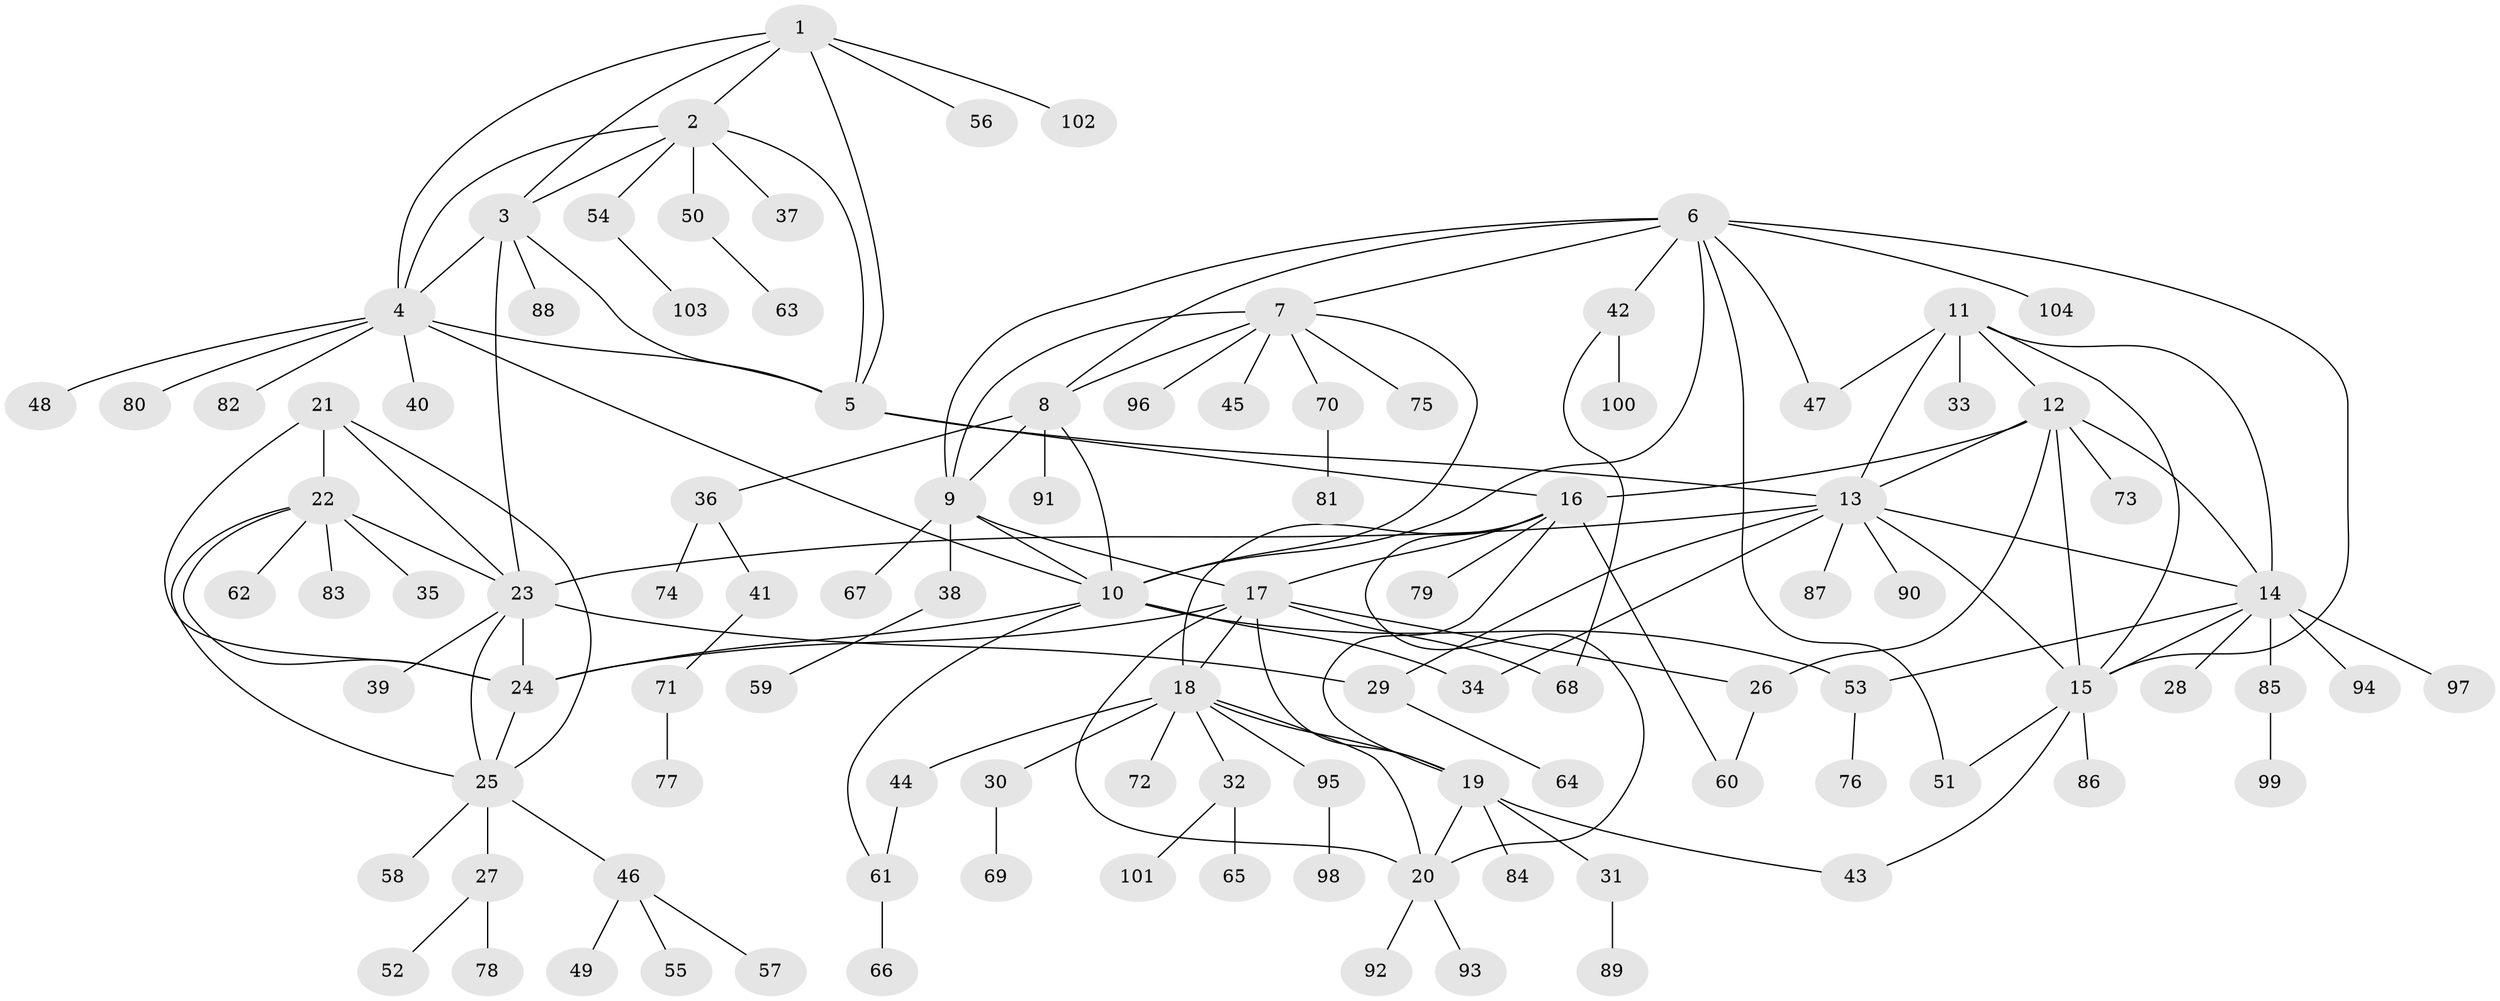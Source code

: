 // coarse degree distribution, {5: 0.019230769230769232, 6: 0.038461538461538464, 12: 0.019230769230769232, 3: 0.019230769230769232, 1: 0.75, 10: 0.038461538461538464, 2: 0.057692307692307696, 8: 0.038461538461538464, 11: 0.019230769230769232}
// Generated by graph-tools (version 1.1) at 2025/58/03/04/25 21:58:48]
// undirected, 104 vertices, 149 edges
graph export_dot {
graph [start="1"]
  node [color=gray90,style=filled];
  1;
  2;
  3;
  4;
  5;
  6;
  7;
  8;
  9;
  10;
  11;
  12;
  13;
  14;
  15;
  16;
  17;
  18;
  19;
  20;
  21;
  22;
  23;
  24;
  25;
  26;
  27;
  28;
  29;
  30;
  31;
  32;
  33;
  34;
  35;
  36;
  37;
  38;
  39;
  40;
  41;
  42;
  43;
  44;
  45;
  46;
  47;
  48;
  49;
  50;
  51;
  52;
  53;
  54;
  55;
  56;
  57;
  58;
  59;
  60;
  61;
  62;
  63;
  64;
  65;
  66;
  67;
  68;
  69;
  70;
  71;
  72;
  73;
  74;
  75;
  76;
  77;
  78;
  79;
  80;
  81;
  82;
  83;
  84;
  85;
  86;
  87;
  88;
  89;
  90;
  91;
  92;
  93;
  94;
  95;
  96;
  97;
  98;
  99;
  100;
  101;
  102;
  103;
  104;
  1 -- 2;
  1 -- 3;
  1 -- 4;
  1 -- 5;
  1 -- 56;
  1 -- 102;
  2 -- 3;
  2 -- 4;
  2 -- 5;
  2 -- 37;
  2 -- 50;
  2 -- 54;
  3 -- 4;
  3 -- 5;
  3 -- 23;
  3 -- 88;
  4 -- 5;
  4 -- 10;
  4 -- 40;
  4 -- 48;
  4 -- 80;
  4 -- 82;
  5 -- 13;
  5 -- 16;
  6 -- 7;
  6 -- 8;
  6 -- 9;
  6 -- 10;
  6 -- 15;
  6 -- 42;
  6 -- 47;
  6 -- 51;
  6 -- 104;
  7 -- 8;
  7 -- 9;
  7 -- 10;
  7 -- 45;
  7 -- 70;
  7 -- 75;
  7 -- 96;
  8 -- 9;
  8 -- 10;
  8 -- 36;
  8 -- 91;
  9 -- 10;
  9 -- 17;
  9 -- 38;
  9 -- 67;
  10 -- 24;
  10 -- 34;
  10 -- 53;
  10 -- 61;
  11 -- 12;
  11 -- 13;
  11 -- 14;
  11 -- 15;
  11 -- 33;
  11 -- 47;
  12 -- 13;
  12 -- 14;
  12 -- 15;
  12 -- 16;
  12 -- 26;
  12 -- 73;
  13 -- 14;
  13 -- 15;
  13 -- 23;
  13 -- 29;
  13 -- 34;
  13 -- 87;
  13 -- 90;
  14 -- 15;
  14 -- 28;
  14 -- 53;
  14 -- 85;
  14 -- 94;
  14 -- 97;
  15 -- 43;
  15 -- 51;
  15 -- 86;
  16 -- 17;
  16 -- 18;
  16 -- 19;
  16 -- 20;
  16 -- 60;
  16 -- 79;
  17 -- 18;
  17 -- 19;
  17 -- 20;
  17 -- 24;
  17 -- 26;
  17 -- 68;
  18 -- 19;
  18 -- 20;
  18 -- 30;
  18 -- 32;
  18 -- 44;
  18 -- 72;
  18 -- 95;
  19 -- 20;
  19 -- 31;
  19 -- 43;
  19 -- 84;
  20 -- 92;
  20 -- 93;
  21 -- 22;
  21 -- 23;
  21 -- 24;
  21 -- 25;
  22 -- 23;
  22 -- 24;
  22 -- 25;
  22 -- 35;
  22 -- 62;
  22 -- 83;
  23 -- 24;
  23 -- 25;
  23 -- 29;
  23 -- 39;
  24 -- 25;
  25 -- 27;
  25 -- 46;
  25 -- 58;
  26 -- 60;
  27 -- 52;
  27 -- 78;
  29 -- 64;
  30 -- 69;
  31 -- 89;
  32 -- 65;
  32 -- 101;
  36 -- 41;
  36 -- 74;
  38 -- 59;
  41 -- 71;
  42 -- 68;
  42 -- 100;
  44 -- 61;
  46 -- 49;
  46 -- 55;
  46 -- 57;
  50 -- 63;
  53 -- 76;
  54 -- 103;
  61 -- 66;
  70 -- 81;
  71 -- 77;
  85 -- 99;
  95 -- 98;
}
